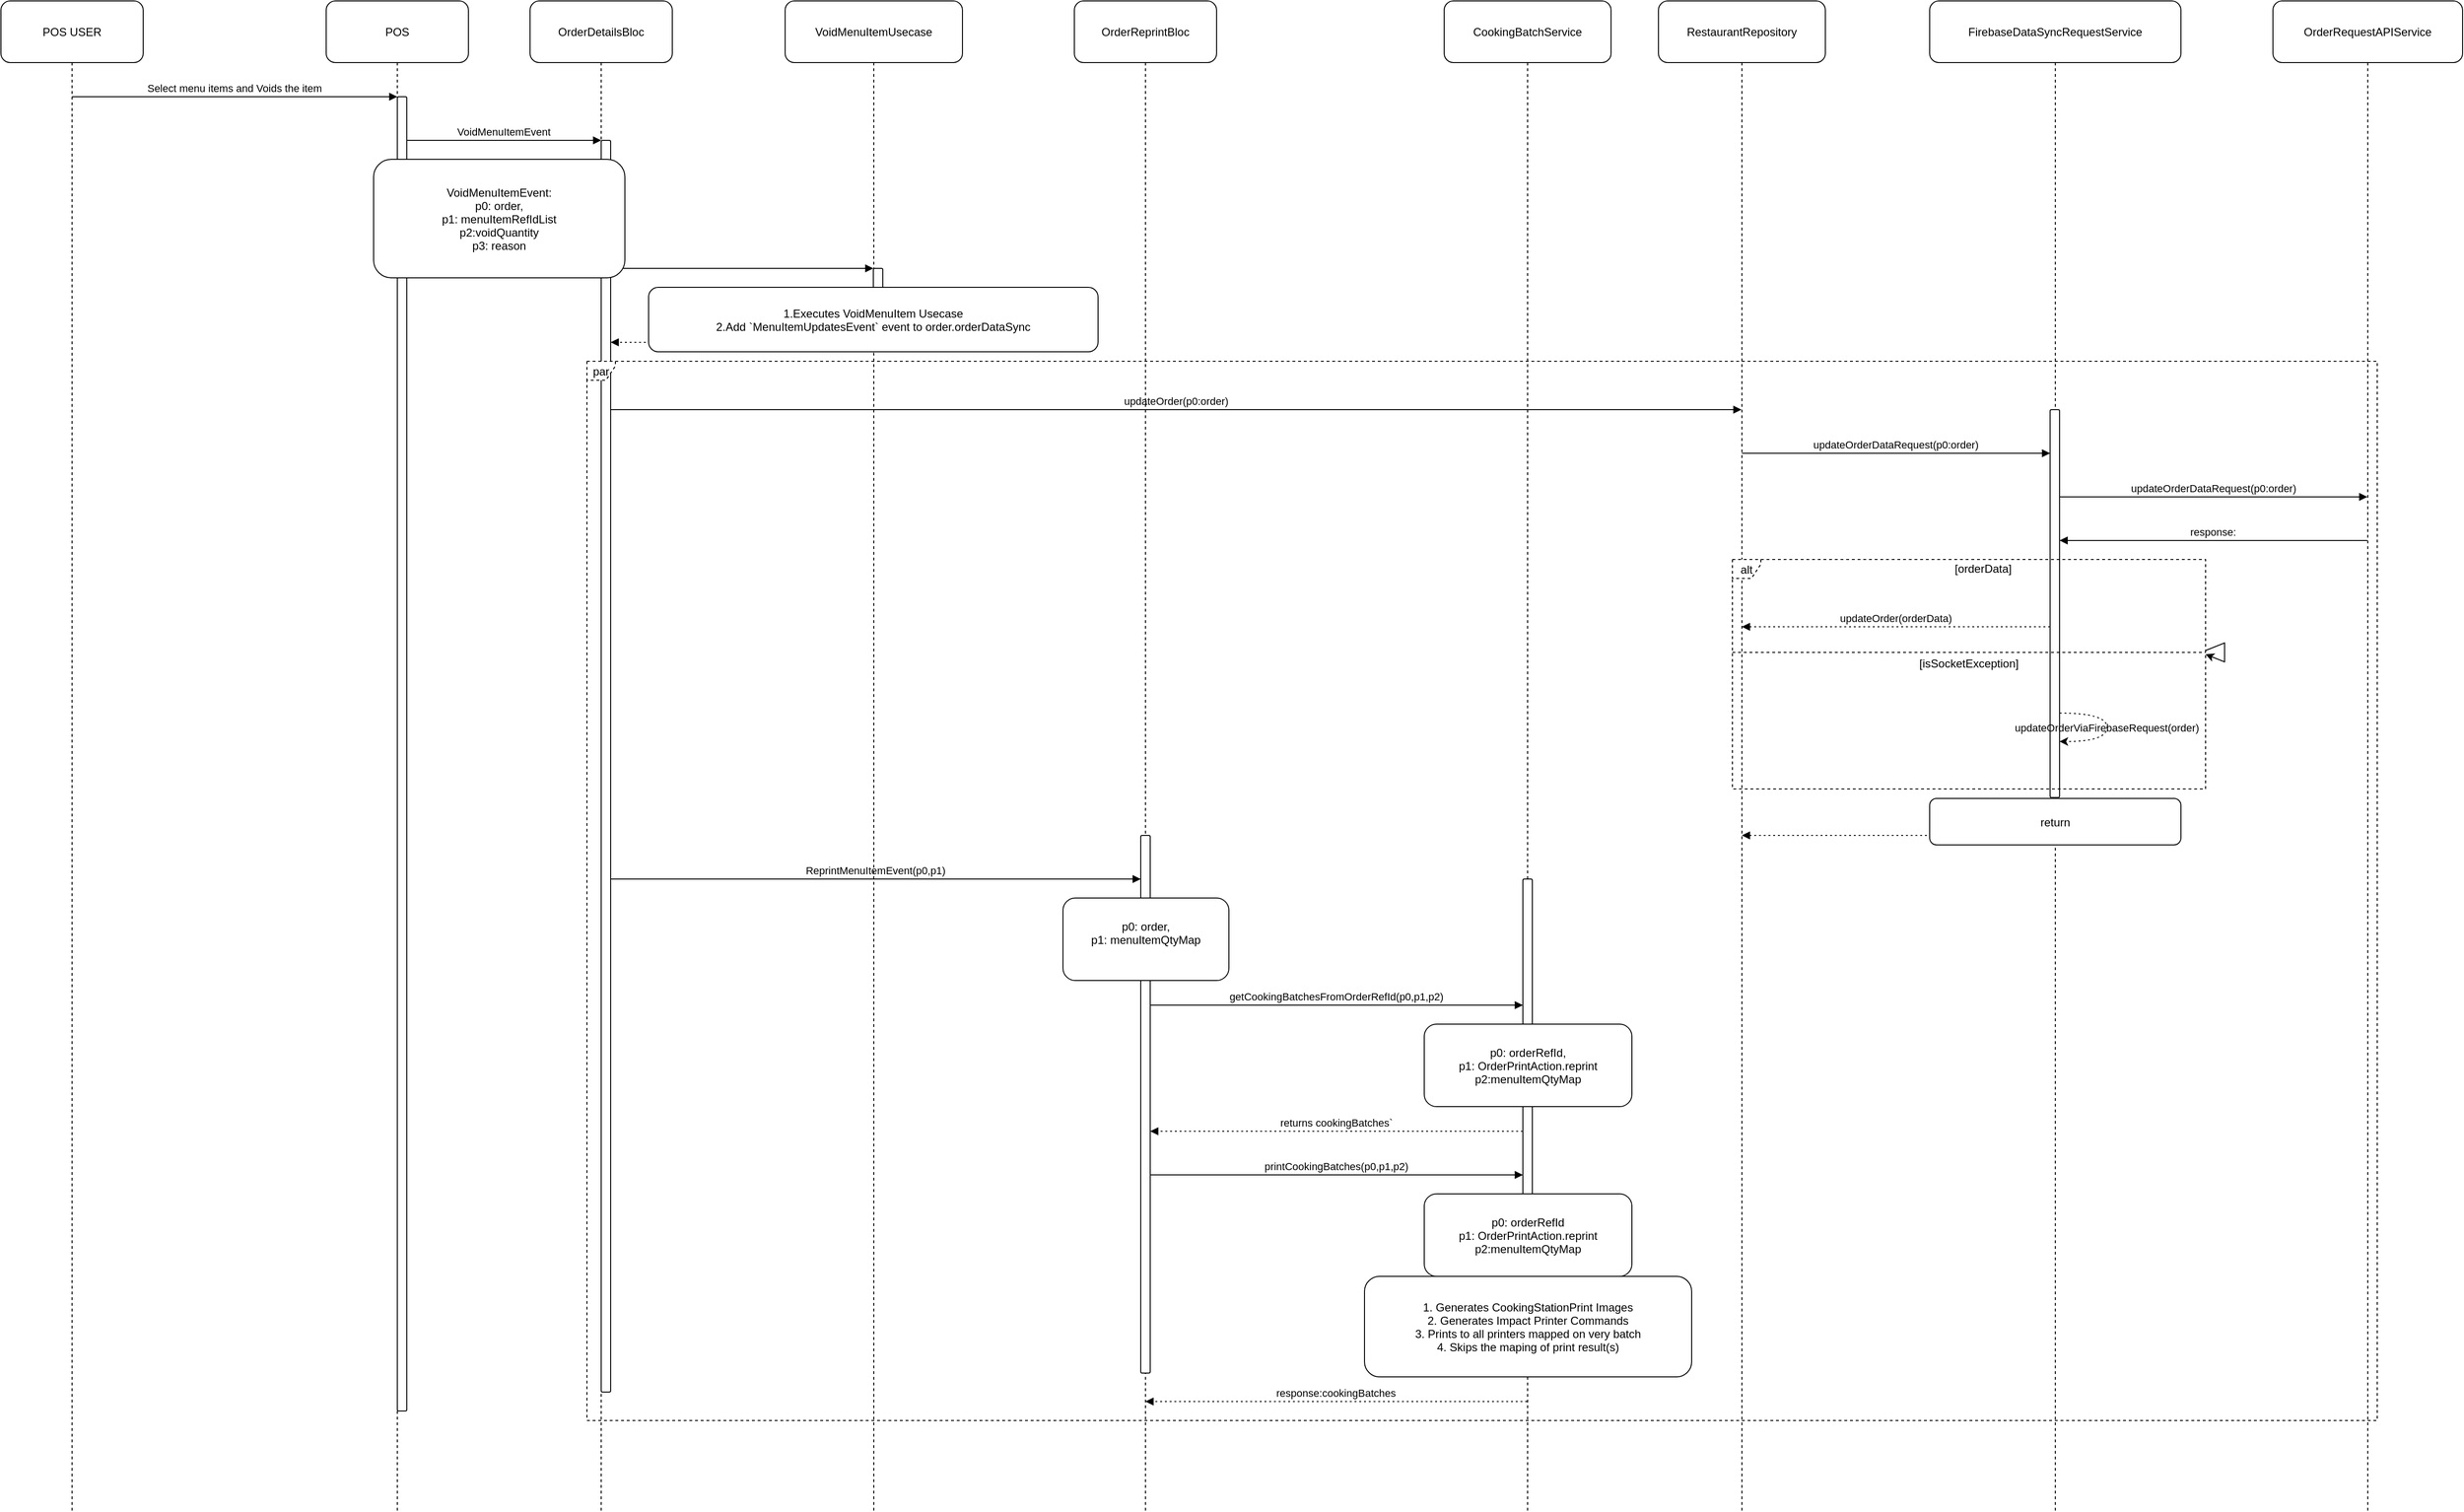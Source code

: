 <mxfile version="24.2.2" type="github">
  <diagram name="Page-1" id="L0_-3RabpdRRKp3IyW7I">
    <mxGraphModel dx="3187" dy="1767" grid="0" gridSize="10" guides="1" tooltips="1" connect="1" arrows="1" fold="1" page="1" pageScale="1" pageWidth="850" pageHeight="1100" math="0" shadow="0">
      <root>
        <mxCell id="0" />
        <mxCell id="1" parent="0" />
        <mxCell id="6sM9DoSLFlSBlyRq6W9i-1" value="POS USER" style="shape=umlLifeline;perimeter=lifelinePerimeter;whiteSpace=wrap;container=1;dropTarget=0;collapsible=0;recursiveResize=0;outlineConnect=0;portConstraint=eastwest;newEdgeStyle={&quot;edgeStyle&quot;:&quot;elbowEdgeStyle&quot;,&quot;elbow&quot;:&quot;vertical&quot;,&quot;curved&quot;:0,&quot;rounded&quot;:0};size=65;labelBackgroundColor=none;rounded=1;" vertex="1" parent="1">
          <mxGeometry x="20" y="20" width="150" height="1592" as="geometry" />
        </mxCell>
        <mxCell id="6sM9DoSLFlSBlyRq6W9i-2" value="POS" style="shape=umlLifeline;perimeter=lifelinePerimeter;whiteSpace=wrap;container=1;dropTarget=0;collapsible=0;recursiveResize=0;outlineConnect=0;portConstraint=eastwest;newEdgeStyle={&quot;edgeStyle&quot;:&quot;elbowEdgeStyle&quot;,&quot;elbow&quot;:&quot;vertical&quot;,&quot;curved&quot;:0,&quot;rounded&quot;:0};size=65;labelBackgroundColor=none;rounded=1;" vertex="1" parent="1">
          <mxGeometry x="363" y="20" width="150" height="1592" as="geometry" />
        </mxCell>
        <mxCell id="6sM9DoSLFlSBlyRq6W9i-3" value="" style="points=[];perimeter=orthogonalPerimeter;outlineConnect=0;targetShapes=umlLifeline;portConstraint=eastwest;newEdgeStyle={&quot;edgeStyle&quot;:&quot;elbowEdgeStyle&quot;,&quot;elbow&quot;:&quot;vertical&quot;,&quot;curved&quot;:0,&quot;rounded&quot;:0};labelBackgroundColor=none;rounded=1;" vertex="1" parent="6sM9DoSLFlSBlyRq6W9i-2">
          <mxGeometry x="75" y="101" width="10" height="1386" as="geometry" />
        </mxCell>
        <mxCell id="6sM9DoSLFlSBlyRq6W9i-4" value="OrderDetailsBloc" style="shape=umlLifeline;perimeter=lifelinePerimeter;whiteSpace=wrap;container=1;dropTarget=0;collapsible=0;recursiveResize=0;outlineConnect=0;portConstraint=eastwest;newEdgeStyle={&quot;edgeStyle&quot;:&quot;elbowEdgeStyle&quot;,&quot;elbow&quot;:&quot;vertical&quot;,&quot;curved&quot;:0,&quot;rounded&quot;:0};size=65;labelBackgroundColor=none;rounded=1;" vertex="1" parent="1">
          <mxGeometry x="578" y="20" width="150" height="1592" as="geometry" />
        </mxCell>
        <mxCell id="6sM9DoSLFlSBlyRq6W9i-5" value="" style="points=[];perimeter=orthogonalPerimeter;outlineConnect=0;targetShapes=umlLifeline;portConstraint=eastwest;newEdgeStyle={&quot;edgeStyle&quot;:&quot;elbowEdgeStyle&quot;,&quot;elbow&quot;:&quot;vertical&quot;,&quot;curved&quot;:0,&quot;rounded&quot;:0};labelBackgroundColor=none;rounded=1;" vertex="1" parent="6sM9DoSLFlSBlyRq6W9i-4">
          <mxGeometry x="75" y="147" width="10" height="1320" as="geometry" />
        </mxCell>
        <mxCell id="6sM9DoSLFlSBlyRq6W9i-6" value="VoidMenuItemUsecase" style="shape=umlLifeline;perimeter=lifelinePerimeter;whiteSpace=wrap;container=1;dropTarget=0;collapsible=0;recursiveResize=0;outlineConnect=0;portConstraint=eastwest;newEdgeStyle={&quot;edgeStyle&quot;:&quot;elbowEdgeStyle&quot;,&quot;elbow&quot;:&quot;vertical&quot;,&quot;curved&quot;:0,&quot;rounded&quot;:0};size=65;labelBackgroundColor=none;rounded=1;" vertex="1" parent="1">
          <mxGeometry x="847" y="20" width="187" height="1592" as="geometry" />
        </mxCell>
        <mxCell id="6sM9DoSLFlSBlyRq6W9i-7" value="" style="points=[];perimeter=orthogonalPerimeter;outlineConnect=0;targetShapes=umlLifeline;portConstraint=eastwest;newEdgeStyle={&quot;edgeStyle&quot;:&quot;elbowEdgeStyle&quot;,&quot;elbow&quot;:&quot;vertical&quot;,&quot;curved&quot;:0,&quot;rounded&quot;:0};labelBackgroundColor=none;rounded=1;" vertex="1" parent="6sM9DoSLFlSBlyRq6W9i-6">
          <mxGeometry x="93" y="282" width="10" height="38" as="geometry" />
        </mxCell>
        <mxCell id="6sM9DoSLFlSBlyRq6W9i-8" value="OrderReprintBloc" style="shape=umlLifeline;perimeter=lifelinePerimeter;whiteSpace=wrap;container=1;dropTarget=0;collapsible=0;recursiveResize=0;outlineConnect=0;portConstraint=eastwest;newEdgeStyle={&quot;edgeStyle&quot;:&quot;elbowEdgeStyle&quot;,&quot;elbow&quot;:&quot;vertical&quot;,&quot;curved&quot;:0,&quot;rounded&quot;:0};size=65;labelBackgroundColor=none;rounded=1;" vertex="1" parent="1">
          <mxGeometry x="1152" y="20" width="150" height="1592" as="geometry" />
        </mxCell>
        <mxCell id="6sM9DoSLFlSBlyRq6W9i-9" value="" style="points=[];perimeter=orthogonalPerimeter;outlineConnect=0;targetShapes=umlLifeline;portConstraint=eastwest;newEdgeStyle={&quot;edgeStyle&quot;:&quot;elbowEdgeStyle&quot;,&quot;elbow&quot;:&quot;vertical&quot;,&quot;curved&quot;:0,&quot;rounded&quot;:0};labelBackgroundColor=none;rounded=1;" vertex="1" parent="6sM9DoSLFlSBlyRq6W9i-8">
          <mxGeometry x="70" y="880" width="10" height="567" as="geometry" />
        </mxCell>
        <mxCell id="6sM9DoSLFlSBlyRq6W9i-10" value="CookingBatchService" style="shape=umlLifeline;perimeter=lifelinePerimeter;whiteSpace=wrap;container=1;dropTarget=0;collapsible=0;recursiveResize=0;outlineConnect=0;portConstraint=eastwest;newEdgeStyle={&quot;edgeStyle&quot;:&quot;elbowEdgeStyle&quot;,&quot;elbow&quot;:&quot;vertical&quot;,&quot;curved&quot;:0,&quot;rounded&quot;:0};size=65;labelBackgroundColor=none;rounded=1;" vertex="1" parent="1">
          <mxGeometry x="1542" y="20" width="176" height="1592" as="geometry" />
        </mxCell>
        <mxCell id="6sM9DoSLFlSBlyRq6W9i-11" value="" style="points=[];perimeter=orthogonalPerimeter;outlineConnect=0;targetShapes=umlLifeline;portConstraint=eastwest;newEdgeStyle={&quot;edgeStyle&quot;:&quot;elbowEdgeStyle&quot;,&quot;elbow&quot;:&quot;vertical&quot;,&quot;curved&quot;:0,&quot;rounded&quot;:0};labelBackgroundColor=none;rounded=1;" vertex="1" parent="6sM9DoSLFlSBlyRq6W9i-10">
          <mxGeometry x="83" y="926" width="10" height="501" as="geometry" />
        </mxCell>
        <mxCell id="6sM9DoSLFlSBlyRq6W9i-12" value="RestaurantRepository" style="shape=umlLifeline;perimeter=lifelinePerimeter;whiteSpace=wrap;container=1;dropTarget=0;collapsible=0;recursiveResize=0;outlineConnect=0;portConstraint=eastwest;newEdgeStyle={&quot;edgeStyle&quot;:&quot;elbowEdgeStyle&quot;,&quot;elbow&quot;:&quot;vertical&quot;,&quot;curved&quot;:0,&quot;rounded&quot;:0};size=65;labelBackgroundColor=none;rounded=1;" vertex="1" parent="1">
          <mxGeometry x="1768" y="20" width="176" height="1592" as="geometry" />
        </mxCell>
        <mxCell id="6sM9DoSLFlSBlyRq6W9i-13" value="FirebaseDataSyncRequestService" style="shape=umlLifeline;perimeter=lifelinePerimeter;whiteSpace=wrap;container=1;dropTarget=0;collapsible=0;recursiveResize=0;outlineConnect=0;portConstraint=eastwest;newEdgeStyle={&quot;edgeStyle&quot;:&quot;elbowEdgeStyle&quot;,&quot;elbow&quot;:&quot;vertical&quot;,&quot;curved&quot;:0,&quot;rounded&quot;:0};size=65;labelBackgroundColor=none;rounded=1;" vertex="1" parent="1">
          <mxGeometry x="2054" y="20" width="265" height="1592" as="geometry" />
        </mxCell>
        <mxCell id="6sM9DoSLFlSBlyRq6W9i-14" value="" style="points=[];perimeter=orthogonalPerimeter;outlineConnect=0;targetShapes=umlLifeline;portConstraint=eastwest;newEdgeStyle={&quot;edgeStyle&quot;:&quot;elbowEdgeStyle&quot;,&quot;elbow&quot;:&quot;vertical&quot;,&quot;curved&quot;:0,&quot;rounded&quot;:0};labelBackgroundColor=none;rounded=1;" vertex="1" parent="6sM9DoSLFlSBlyRq6W9i-13">
          <mxGeometry x="127" y="431" width="10" height="409" as="geometry" />
        </mxCell>
        <mxCell id="6sM9DoSLFlSBlyRq6W9i-15" value="OrderRequestAPIService" style="shape=umlLifeline;perimeter=lifelinePerimeter;whiteSpace=wrap;container=1;dropTarget=0;collapsible=0;recursiveResize=0;outlineConnect=0;portConstraint=eastwest;newEdgeStyle={&quot;edgeStyle&quot;:&quot;elbowEdgeStyle&quot;,&quot;elbow&quot;:&quot;vertical&quot;,&quot;curved&quot;:0,&quot;rounded&quot;:0};size=65;labelBackgroundColor=none;rounded=1;" vertex="1" parent="1">
          <mxGeometry x="2416" y="20" width="200" height="1592" as="geometry" />
        </mxCell>
        <mxCell id="6sM9DoSLFlSBlyRq6W9i-16" value="alt" style="shape=umlFrame;dashed=1;pointerEvents=0;dropTarget=0;height=20;width=30;labelBackgroundColor=none;rounded=1;" vertex="1" parent="1">
          <mxGeometry x="1846" y="609" width="499" height="242" as="geometry" />
        </mxCell>
        <mxCell id="6sM9DoSLFlSBlyRq6W9i-17" value="[orderData]" style="text;strokeColor=none;fillColor=none;align=center;verticalAlign=middle;whiteSpace=wrap;labelBackgroundColor=none;rounded=1;" vertex="1" parent="6sM9DoSLFlSBlyRq6W9i-16">
          <mxGeometry x="30" width="469" height="20" as="geometry" />
        </mxCell>
        <mxCell id="6sM9DoSLFlSBlyRq6W9i-18" value="[isSocketException]" style="shape=line;dashed=1;whiteSpace=wrap;verticalAlign=top;labelPosition=center;verticalLabelPosition=middle;align=center;labelBackgroundColor=none;rounded=1;" vertex="1" parent="6sM9DoSLFlSBlyRq6W9i-16">
          <mxGeometry y="96" width="499" height="4" as="geometry" />
        </mxCell>
        <mxCell id="6sM9DoSLFlSBlyRq6W9i-87" style="edgeStyle=orthogonalEdgeStyle;rounded=0;orthogonalLoop=1;jettySize=auto;html=1;labelBackgroundColor=none;fontColor=default;" edge="1" parent="6sM9DoSLFlSBlyRq6W9i-16" source="6sM9DoSLFlSBlyRq6W9i-18" target="6sM9DoSLFlSBlyRq6W9i-18">
          <mxGeometry relative="1" as="geometry" />
        </mxCell>
        <mxCell id="6sM9DoSLFlSBlyRq6W9i-19" value="par" style="shape=umlFrame;dashed=1;pointerEvents=0;dropTarget=0;height=20;width=30;labelBackgroundColor=none;rounded=1;" vertex="1" parent="1">
          <mxGeometry x="638" y="400" width="1888" height="1117" as="geometry" />
        </mxCell>
        <mxCell id="6sM9DoSLFlSBlyRq6W9i-20" value="" style="text;strokeColor=none;fillColor=none;align=center;verticalAlign=middle;whiteSpace=wrap;labelBackgroundColor=none;rounded=1;" vertex="1" parent="6sM9DoSLFlSBlyRq6W9i-19">
          <mxGeometry x="30" width="1858" height="20" as="geometry" />
        </mxCell>
        <mxCell id="6sM9DoSLFlSBlyRq6W9i-21" value="Select menu items and Voids the item" style="verticalAlign=bottom;endArrow=block;edgeStyle=elbowEdgeStyle;elbow=vertical;curved=0;rounded=1;labelBackgroundColor=none;fontColor=default;" edge="1" parent="1" source="6sM9DoSLFlSBlyRq6W9i-1" target="6sM9DoSLFlSBlyRq6W9i-3">
          <mxGeometry relative="1" as="geometry">
            <Array as="points">
              <mxPoint x="277" y="121" />
            </Array>
          </mxGeometry>
        </mxCell>
        <mxCell id="6sM9DoSLFlSBlyRq6W9i-22" value="VoidMenuItemEvent" style="verticalAlign=bottom;endArrow=block;edgeStyle=elbowEdgeStyle;elbow=vertical;curved=0;rounded=1;labelBackgroundColor=none;fontColor=default;" edge="1" parent="1" source="6sM9DoSLFlSBlyRq6W9i-3" target="6sM9DoSLFlSBlyRq6W9i-5">
          <mxGeometry relative="1" as="geometry">
            <Array as="points">
              <mxPoint x="558" y="167" />
            </Array>
          </mxGeometry>
        </mxCell>
        <mxCell id="6sM9DoSLFlSBlyRq6W9i-23" value="" style="verticalAlign=bottom;endArrow=block;edgeStyle=elbowEdgeStyle;elbow=vertical;curved=0;rounded=1;labelBackgroundColor=none;fontColor=default;" edge="1" parent="1" source="6sM9DoSLFlSBlyRq6W9i-5" target="6sM9DoSLFlSBlyRq6W9i-7">
          <mxGeometry relative="1" as="geometry">
            <Array as="points">
              <mxPoint x="812" y="302" />
            </Array>
          </mxGeometry>
        </mxCell>
        <mxCell id="6sM9DoSLFlSBlyRq6W9i-24" value="" style="verticalAlign=bottom;endArrow=block;edgeStyle=elbowEdgeStyle;elbow=vertical;curved=0;rounded=1;dashed=1;dashPattern=2 3;labelBackgroundColor=none;fontColor=default;" edge="1" parent="1" source="6sM9DoSLFlSBlyRq6W9i-6" target="6sM9DoSLFlSBlyRq6W9i-5">
          <mxGeometry relative="1" as="geometry">
            <Array as="points">
              <mxPoint x="809" y="380" />
            </Array>
          </mxGeometry>
        </mxCell>
        <mxCell id="6sM9DoSLFlSBlyRq6W9i-25" value="updateOrder(p0:order)" style="verticalAlign=bottom;endArrow=block;edgeStyle=elbowEdgeStyle;elbow=vertical;curved=0;rounded=1;labelBackgroundColor=none;fontColor=default;" edge="1" parent="1" source="6sM9DoSLFlSBlyRq6W9i-5" target="6sM9DoSLFlSBlyRq6W9i-12">
          <mxGeometry relative="1" as="geometry">
            <Array as="points">
              <mxPoint x="1270" y="451" />
            </Array>
          </mxGeometry>
        </mxCell>
        <mxCell id="6sM9DoSLFlSBlyRq6W9i-26" value="updateOrderDataRequest(p0:order)" style="verticalAlign=bottom;endArrow=block;edgeStyle=elbowEdgeStyle;elbow=vertical;curved=0;rounded=1;labelBackgroundColor=none;fontColor=default;" edge="1" parent="1" source="6sM9DoSLFlSBlyRq6W9i-12" target="6sM9DoSLFlSBlyRq6W9i-14">
          <mxGeometry relative="1" as="geometry">
            <Array as="points">
              <mxPoint x="2029" y="497" />
            </Array>
          </mxGeometry>
        </mxCell>
        <mxCell id="6sM9DoSLFlSBlyRq6W9i-27" value="updateOrderDataRequest(p0:order)" style="verticalAlign=bottom;endArrow=block;edgeStyle=elbowEdgeStyle;elbow=vertical;curved=0;rounded=1;labelBackgroundColor=none;fontColor=default;" edge="1" parent="1" source="6sM9DoSLFlSBlyRq6W9i-14" target="6sM9DoSLFlSBlyRq6W9i-15">
          <mxGeometry relative="1" as="geometry">
            <Array as="points">
              <mxPoint x="2364" y="543" />
            </Array>
          </mxGeometry>
        </mxCell>
        <mxCell id="6sM9DoSLFlSBlyRq6W9i-28" value="response:" style="verticalAlign=bottom;endArrow=block;edgeStyle=elbowEdgeStyle;elbow=vertical;curved=0;rounded=1;labelBackgroundColor=none;fontColor=default;" edge="1" parent="1" source="6sM9DoSLFlSBlyRq6W9i-15" target="6sM9DoSLFlSBlyRq6W9i-14">
          <mxGeometry relative="1" as="geometry">
            <Array as="points">
              <mxPoint x="2364" y="589" />
            </Array>
          </mxGeometry>
        </mxCell>
        <mxCell id="6sM9DoSLFlSBlyRq6W9i-29" value="updateOrder(orderData)" style="verticalAlign=bottom;endArrow=block;edgeStyle=elbowEdgeStyle;elbow=vertical;curved=0;rounded=1;dashed=1;dashPattern=2 3;labelBackgroundColor=none;fontColor=default;" edge="1" parent="1" source="6sM9DoSLFlSBlyRq6W9i-14" target="6sM9DoSLFlSBlyRq6W9i-12">
          <mxGeometry relative="1" as="geometry">
            <Array as="points">
              <mxPoint x="2029" y="680" />
            </Array>
          </mxGeometry>
        </mxCell>
        <mxCell id="6sM9DoSLFlSBlyRq6W9i-30" value="updateOrderViaFirebaseRequest(order)" style="curved=1;dashed=1;dashPattern=2 3;rounded=1;labelBackgroundColor=none;fontColor=default;" edge="1" parent="1" source="6sM9DoSLFlSBlyRq6W9i-14" target="6sM9DoSLFlSBlyRq6W9i-14">
          <mxGeometry relative="1" as="geometry">
            <Array as="points">
              <mxPoint x="2241" y="771" />
              <mxPoint x="2241" y="801" />
            </Array>
          </mxGeometry>
        </mxCell>
        <mxCell id="6sM9DoSLFlSBlyRq6W9i-31" value="" style="verticalAlign=bottom;endArrow=block;edgeStyle=elbowEdgeStyle;elbow=vertical;curved=0;rounded=1;dashed=1;dashPattern=2 3;labelBackgroundColor=none;fontColor=default;" edge="1" parent="1" source="6sM9DoSLFlSBlyRq6W9i-13" target="6sM9DoSLFlSBlyRq6W9i-12">
          <mxGeometry relative="1" as="geometry">
            <Array as="points">
              <mxPoint x="2029" y="900" />
            </Array>
          </mxGeometry>
        </mxCell>
        <mxCell id="6sM9DoSLFlSBlyRq6W9i-32" value="ReprintMenuItemEvent(p0,p1)" style="verticalAlign=bottom;endArrow=block;edgeStyle=elbowEdgeStyle;elbow=vertical;curved=0;rounded=1;labelBackgroundColor=none;fontColor=default;" edge="1" parent="1" source="6sM9DoSLFlSBlyRq6W9i-5" target="6sM9DoSLFlSBlyRq6W9i-9">
          <mxGeometry relative="1" as="geometry">
            <Array as="points">
              <mxPoint x="953" y="946" />
            </Array>
          </mxGeometry>
        </mxCell>
        <mxCell id="6sM9DoSLFlSBlyRq6W9i-33" value="getCookingBatchesFromOrderRefId(p0,p1,p2)" style="verticalAlign=bottom;endArrow=block;edgeStyle=elbowEdgeStyle;elbow=vertical;curved=0;rounded=1;labelBackgroundColor=none;fontColor=default;" edge="1" parent="1" source="6sM9DoSLFlSBlyRq6W9i-9" target="6sM9DoSLFlSBlyRq6W9i-11">
          <mxGeometry relative="1" as="geometry">
            <Array as="points">
              <mxPoint x="1439" y="1079" />
            </Array>
          </mxGeometry>
        </mxCell>
        <mxCell id="6sM9DoSLFlSBlyRq6W9i-34" value="returns cookingBatches`" style="verticalAlign=bottom;endArrow=block;edgeStyle=elbowEdgeStyle;elbow=vertical;curved=0;rounded=1;dashed=1;dashPattern=2 3;labelBackgroundColor=none;fontColor=default;" edge="1" parent="1" source="6sM9DoSLFlSBlyRq6W9i-11" target="6sM9DoSLFlSBlyRq6W9i-9">
          <mxGeometry relative="1" as="geometry">
            <Array as="points">
              <mxPoint x="1439" y="1212" />
            </Array>
          </mxGeometry>
        </mxCell>
        <mxCell id="6sM9DoSLFlSBlyRq6W9i-35" value="printCookingBatches(p0,p1,p2)" style="verticalAlign=bottom;endArrow=block;edgeStyle=elbowEdgeStyle;elbow=vertical;curved=0;rounded=1;labelBackgroundColor=none;fontColor=default;" edge="1" parent="1" source="6sM9DoSLFlSBlyRq6W9i-9" target="6sM9DoSLFlSBlyRq6W9i-11">
          <mxGeometry relative="1" as="geometry">
            <Array as="points">
              <mxPoint x="1439" y="1258" />
            </Array>
          </mxGeometry>
        </mxCell>
        <mxCell id="6sM9DoSLFlSBlyRq6W9i-36" value="response:cookingBatches" style="verticalAlign=bottom;endArrow=block;edgeStyle=elbowEdgeStyle;elbow=vertical;curved=0;rounded=1;dashed=1;dashPattern=2 3;labelBackgroundColor=none;fontColor=default;" edge="1" parent="1" source="6sM9DoSLFlSBlyRq6W9i-10" target="6sM9DoSLFlSBlyRq6W9i-8">
          <mxGeometry relative="1" as="geometry">
            <Array as="points">
              <mxPoint x="1439" y="1497" />
            </Array>
          </mxGeometry>
        </mxCell>
        <mxCell id="6sM9DoSLFlSBlyRq6W9i-37" value="VoidMenuItemEvent:&#xa; p0: order,&#xa;p1: menuItemRefIdList&#xa; p2:voidQuantity&#xa; p3: reason" style="labelBackgroundColor=none;rounded=1;" vertex="1" parent="1">
          <mxGeometry x="413" y="187" width="265" height="125" as="geometry" />
        </mxCell>
        <mxCell id="6sM9DoSLFlSBlyRq6W9i-38" value="1.Executes VoidMenuItem Usecase&#xa;2.Add `MenuItemUpdatesEvent` event to order.orderDataSync" style="labelBackgroundColor=none;rounded=1;" vertex="1" parent="1">
          <mxGeometry x="703" y="322" width="474" height="68" as="geometry" />
        </mxCell>
        <mxCell id="6sM9DoSLFlSBlyRq6W9i-39" value="return" style="labelBackgroundColor=none;rounded=1;" vertex="1" parent="1">
          <mxGeometry x="2054" y="861" width="265" height="49" as="geometry" />
        </mxCell>
        <mxCell id="6sM9DoSLFlSBlyRq6W9i-40" value="p0: order,&#xa;p1: menuItemQtyMap&#xa;" style="labelBackgroundColor=none;rounded=1;" vertex="1" parent="1">
          <mxGeometry x="1140" y="966" width="175" height="87" as="geometry" />
        </mxCell>
        <mxCell id="6sM9DoSLFlSBlyRq6W9i-41" value="p0: orderRefId,&#xa;p1: OrderPrintAction.reprint&#xa;p2:menuItemQtyMap" style="labelBackgroundColor=none;rounded=1;" vertex="1" parent="1">
          <mxGeometry x="1521" y="1099" width="219" height="87" as="geometry" />
        </mxCell>
        <mxCell id="6sM9DoSLFlSBlyRq6W9i-42" value="p0: orderRefId&#xa;p1: OrderPrintAction.reprint&#xa;p2:menuItemQtyMap" style="labelBackgroundColor=none;rounded=1;" vertex="1" parent="1">
          <mxGeometry x="1521" y="1278" width="219" height="87" as="geometry" />
        </mxCell>
        <mxCell id="6sM9DoSLFlSBlyRq6W9i-43" value="1. Generates CookingStationPrint Images &#xa;2. Generates Impact Printer Commands &#xa;3. Prints to all printers mapped on very batch &#xa;4. Skips the maping of print result(s)" style="labelBackgroundColor=none;rounded=1;" vertex="1" parent="1">
          <mxGeometry x="1458" y="1365" width="345" height="106" as="geometry" />
        </mxCell>
      </root>
    </mxGraphModel>
  </diagram>
</mxfile>
